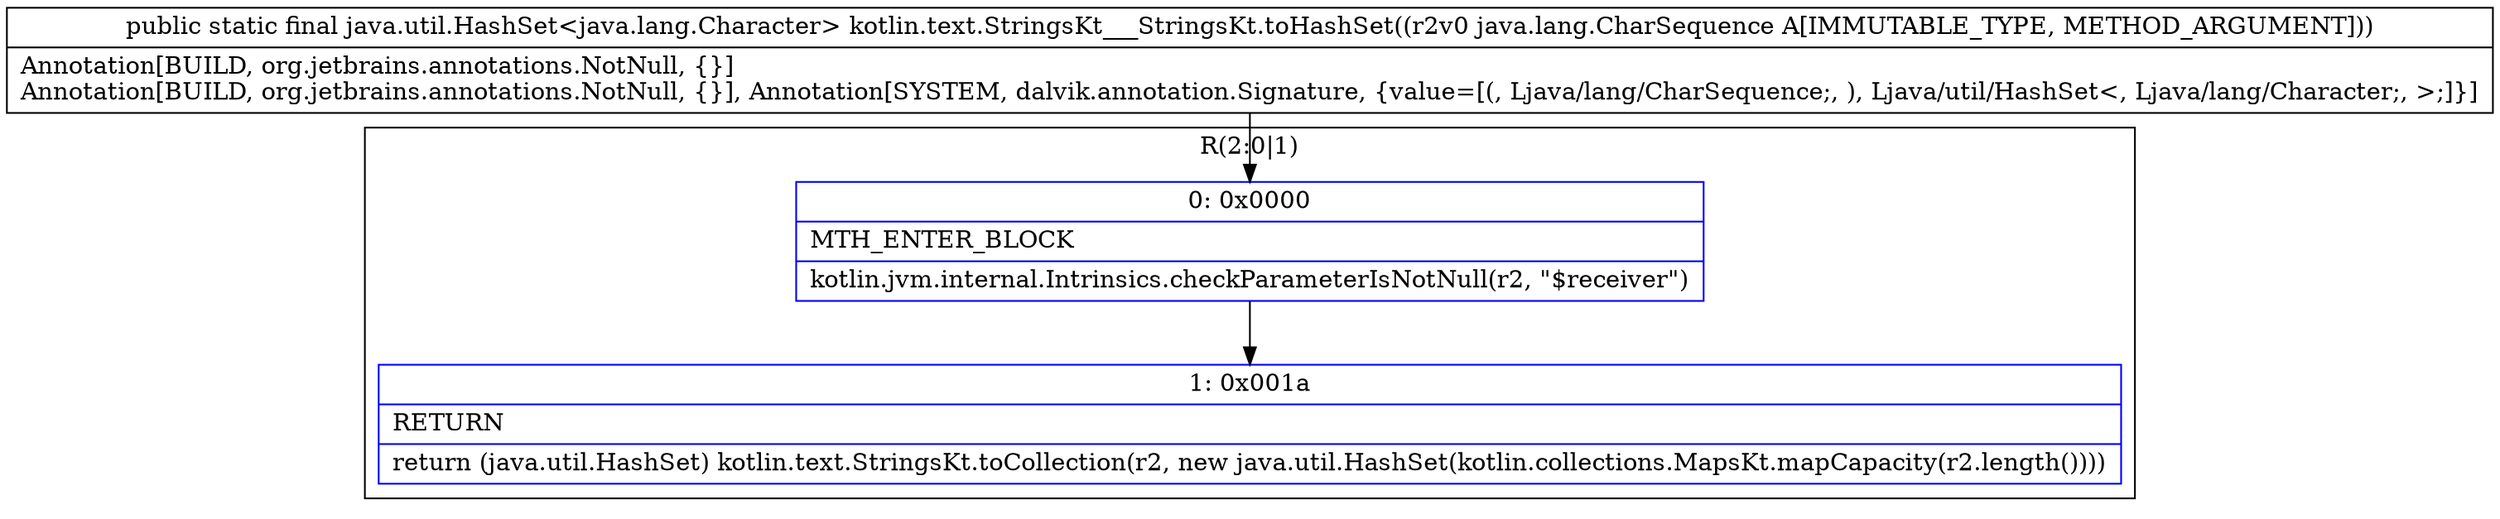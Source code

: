 digraph "CFG forkotlin.text.StringsKt___StringsKt.toHashSet(Ljava\/lang\/CharSequence;)Ljava\/util\/HashSet;" {
subgraph cluster_Region_910630970 {
label = "R(2:0|1)";
node [shape=record,color=blue];
Node_0 [shape=record,label="{0\:\ 0x0000|MTH_ENTER_BLOCK\l|kotlin.jvm.internal.Intrinsics.checkParameterIsNotNull(r2, \"$receiver\")\l}"];
Node_1 [shape=record,label="{1\:\ 0x001a|RETURN\l|return (java.util.HashSet) kotlin.text.StringsKt.toCollection(r2, new java.util.HashSet(kotlin.collections.MapsKt.mapCapacity(r2.length())))\l}"];
}
MethodNode[shape=record,label="{public static final java.util.HashSet\<java.lang.Character\> kotlin.text.StringsKt___StringsKt.toHashSet((r2v0 java.lang.CharSequence A[IMMUTABLE_TYPE, METHOD_ARGUMENT]))  | Annotation[BUILD, org.jetbrains.annotations.NotNull, \{\}]\lAnnotation[BUILD, org.jetbrains.annotations.NotNull, \{\}], Annotation[SYSTEM, dalvik.annotation.Signature, \{value=[(, Ljava\/lang\/CharSequence;, ), Ljava\/util\/HashSet\<, Ljava\/lang\/Character;, \>;]\}]\l}"];
MethodNode -> Node_0;
Node_0 -> Node_1;
}

